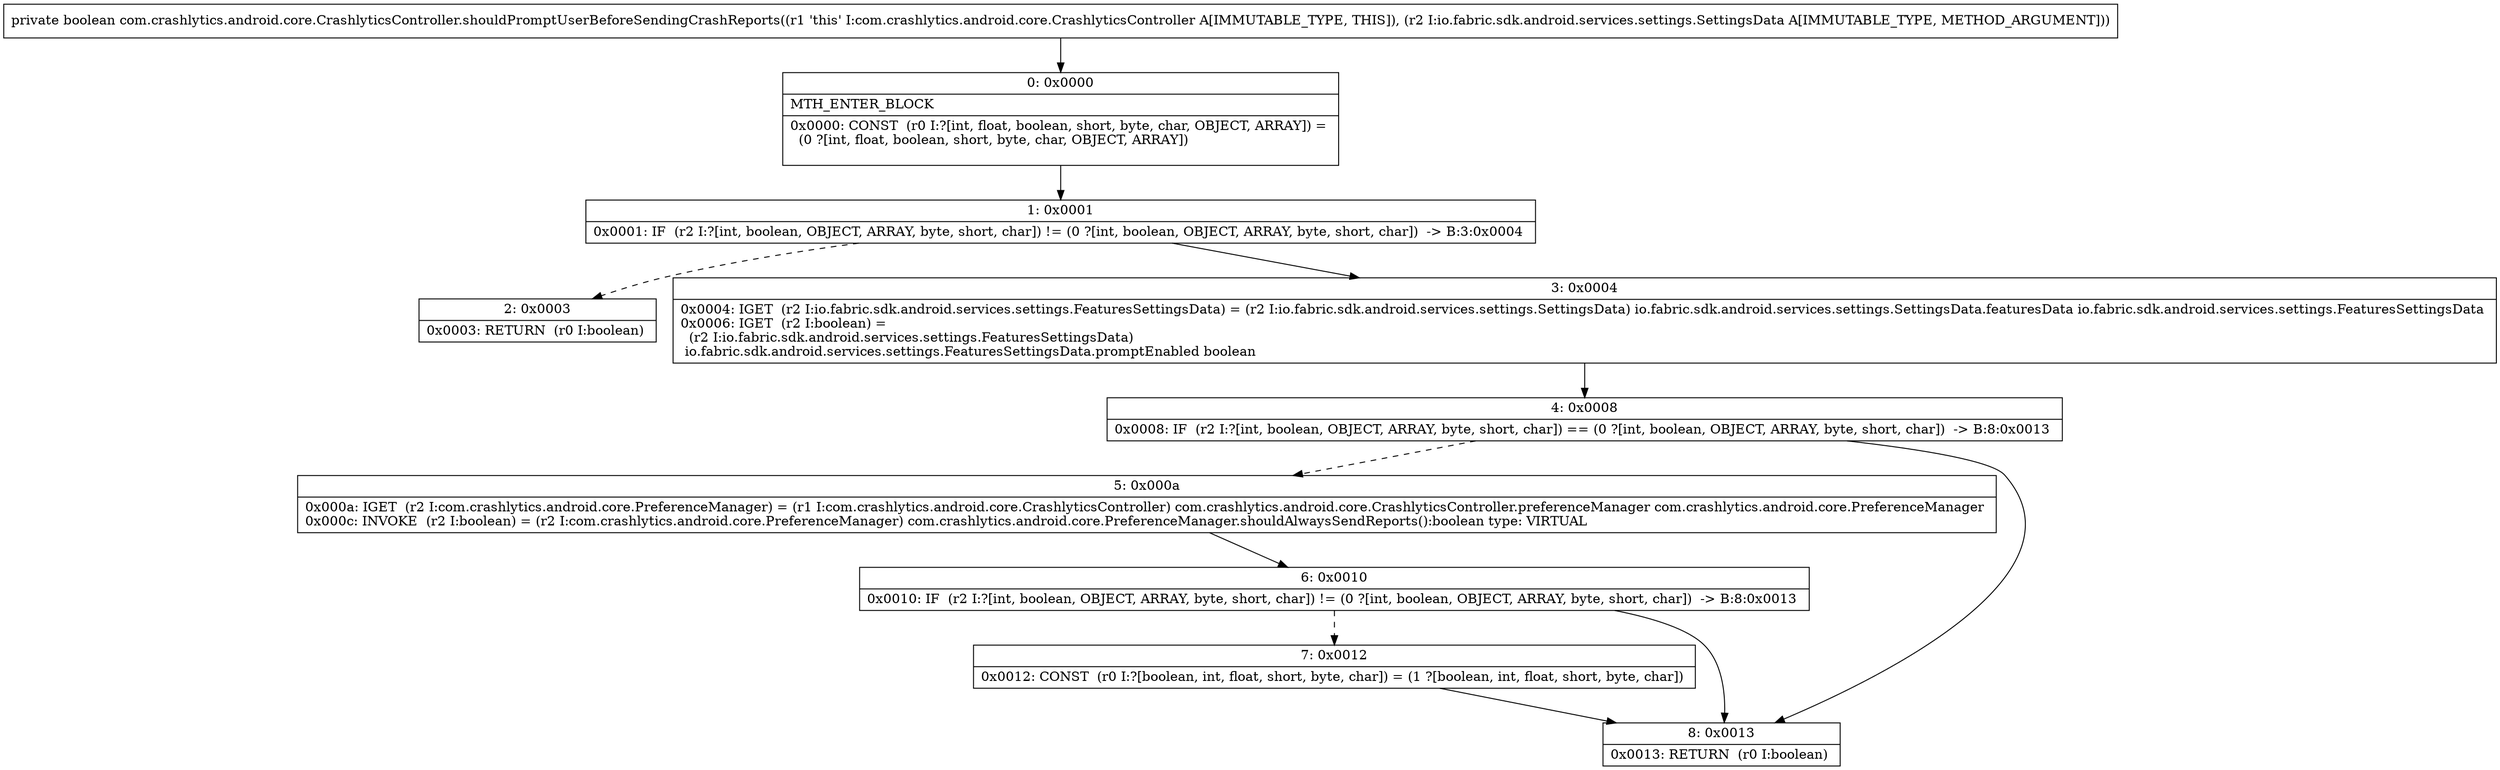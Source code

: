 digraph "CFG forcom.crashlytics.android.core.CrashlyticsController.shouldPromptUserBeforeSendingCrashReports(Lio\/fabric\/sdk\/android\/services\/settings\/SettingsData;)Z" {
Node_0 [shape=record,label="{0\:\ 0x0000|MTH_ENTER_BLOCK\l|0x0000: CONST  (r0 I:?[int, float, boolean, short, byte, char, OBJECT, ARRAY]) = \l  (0 ?[int, float, boolean, short, byte, char, OBJECT, ARRAY])\l \l}"];
Node_1 [shape=record,label="{1\:\ 0x0001|0x0001: IF  (r2 I:?[int, boolean, OBJECT, ARRAY, byte, short, char]) != (0 ?[int, boolean, OBJECT, ARRAY, byte, short, char])  \-\> B:3:0x0004 \l}"];
Node_2 [shape=record,label="{2\:\ 0x0003|0x0003: RETURN  (r0 I:boolean) \l}"];
Node_3 [shape=record,label="{3\:\ 0x0004|0x0004: IGET  (r2 I:io.fabric.sdk.android.services.settings.FeaturesSettingsData) = (r2 I:io.fabric.sdk.android.services.settings.SettingsData) io.fabric.sdk.android.services.settings.SettingsData.featuresData io.fabric.sdk.android.services.settings.FeaturesSettingsData \l0x0006: IGET  (r2 I:boolean) = \l  (r2 I:io.fabric.sdk.android.services.settings.FeaturesSettingsData)\l io.fabric.sdk.android.services.settings.FeaturesSettingsData.promptEnabled boolean \l}"];
Node_4 [shape=record,label="{4\:\ 0x0008|0x0008: IF  (r2 I:?[int, boolean, OBJECT, ARRAY, byte, short, char]) == (0 ?[int, boolean, OBJECT, ARRAY, byte, short, char])  \-\> B:8:0x0013 \l}"];
Node_5 [shape=record,label="{5\:\ 0x000a|0x000a: IGET  (r2 I:com.crashlytics.android.core.PreferenceManager) = (r1 I:com.crashlytics.android.core.CrashlyticsController) com.crashlytics.android.core.CrashlyticsController.preferenceManager com.crashlytics.android.core.PreferenceManager \l0x000c: INVOKE  (r2 I:boolean) = (r2 I:com.crashlytics.android.core.PreferenceManager) com.crashlytics.android.core.PreferenceManager.shouldAlwaysSendReports():boolean type: VIRTUAL \l}"];
Node_6 [shape=record,label="{6\:\ 0x0010|0x0010: IF  (r2 I:?[int, boolean, OBJECT, ARRAY, byte, short, char]) != (0 ?[int, boolean, OBJECT, ARRAY, byte, short, char])  \-\> B:8:0x0013 \l}"];
Node_7 [shape=record,label="{7\:\ 0x0012|0x0012: CONST  (r0 I:?[boolean, int, float, short, byte, char]) = (1 ?[boolean, int, float, short, byte, char]) \l}"];
Node_8 [shape=record,label="{8\:\ 0x0013|0x0013: RETURN  (r0 I:boolean) \l}"];
MethodNode[shape=record,label="{private boolean com.crashlytics.android.core.CrashlyticsController.shouldPromptUserBeforeSendingCrashReports((r1 'this' I:com.crashlytics.android.core.CrashlyticsController A[IMMUTABLE_TYPE, THIS]), (r2 I:io.fabric.sdk.android.services.settings.SettingsData A[IMMUTABLE_TYPE, METHOD_ARGUMENT])) }"];
MethodNode -> Node_0;
Node_0 -> Node_1;
Node_1 -> Node_2[style=dashed];
Node_1 -> Node_3;
Node_3 -> Node_4;
Node_4 -> Node_5[style=dashed];
Node_4 -> Node_8;
Node_5 -> Node_6;
Node_6 -> Node_7[style=dashed];
Node_6 -> Node_8;
Node_7 -> Node_8;
}

